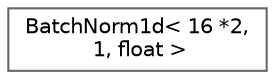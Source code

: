 digraph "Graphical Class Hierarchy"
{
 // LATEX_PDF_SIZE
  bgcolor="transparent";
  edge [fontname=Helvetica,fontsize=10,labelfontname=Helvetica,labelfontsize=10];
  node [fontname=Helvetica,fontsize=10,shape=box,height=0.2,width=0.4];
  rankdir="LR";
  Node0 [id="Node000000",label="BatchNorm1d\< 16 *2,\l 1, float \>",height=0.2,width=0.4,color="grey40", fillcolor="white", style="filled",URL="$class_batch_norm1d.html",tooltip=" "];
}
